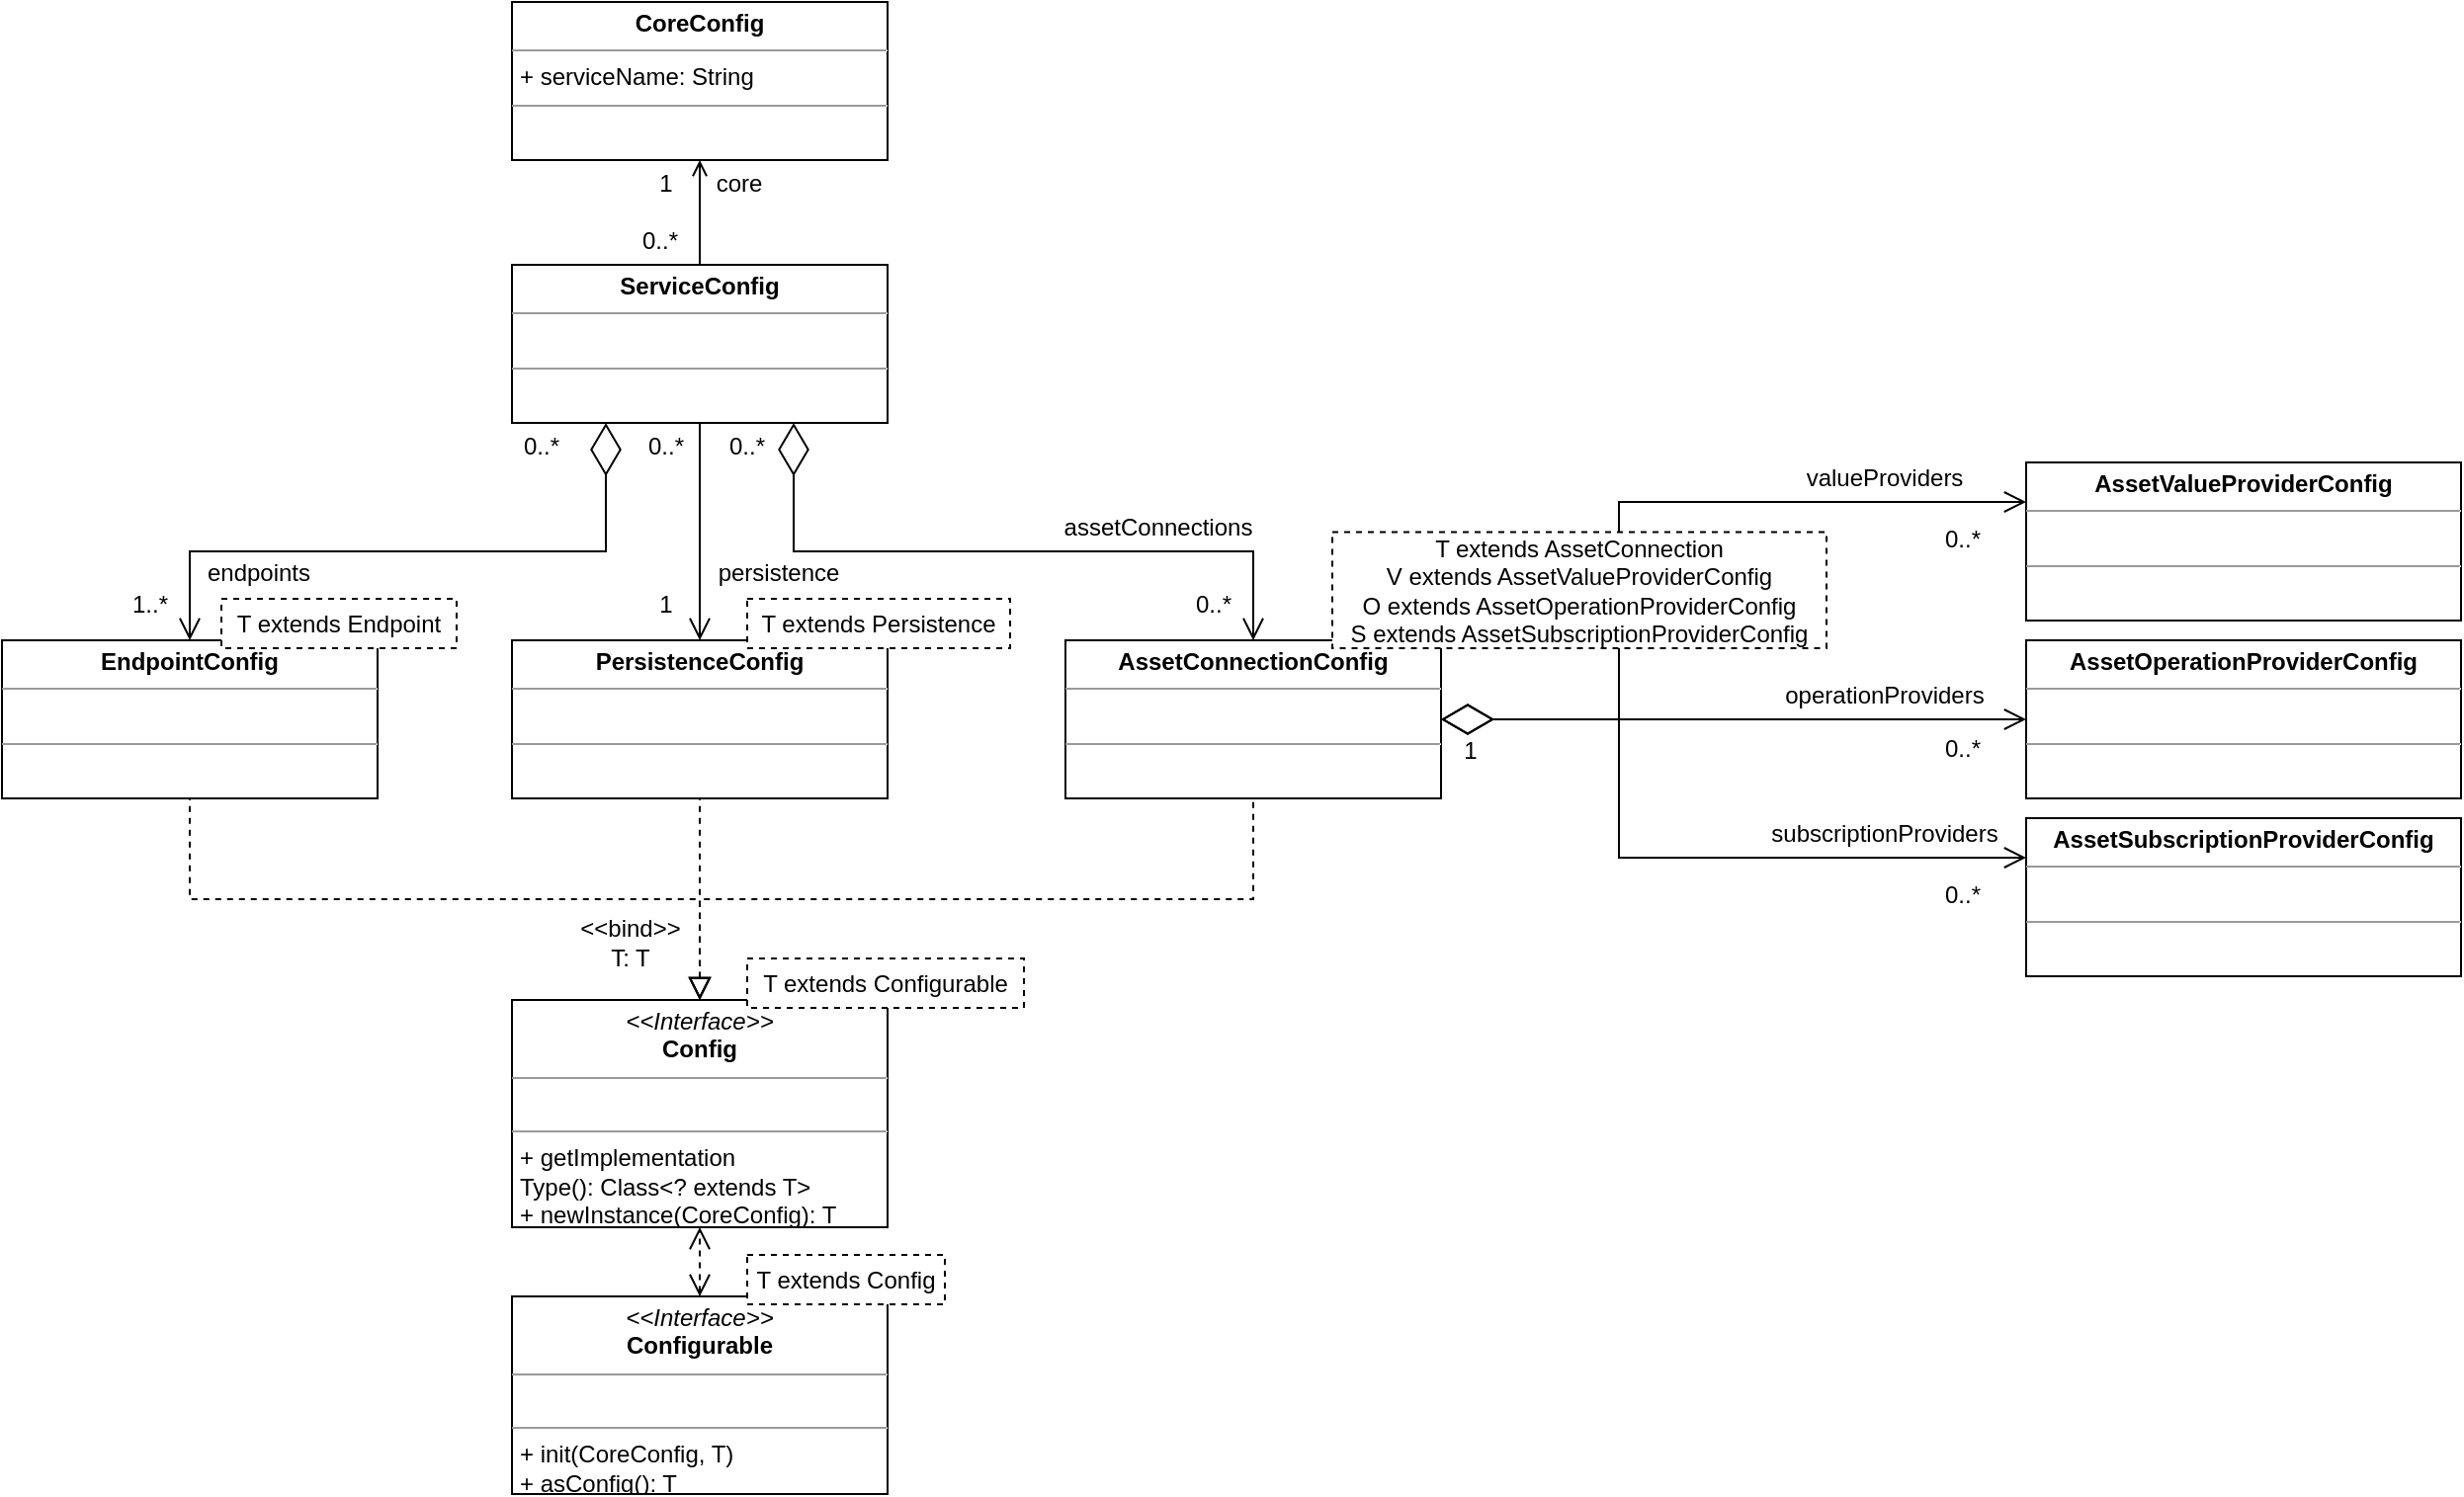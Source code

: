 <mxfile version="15.7.3" type="device"><diagram id="C5RBs43oDa-KdzZeNtuy" name="Page-1"><mxGraphModel dx="1422" dy="865" grid="1" gridSize="10" guides="1" tooltips="1" connect="1" arrows="1" fold="1" page="1" pageScale="1" pageWidth="827" pageHeight="1169" math="0" shadow="0"><root><mxCell id="WIyWlLk6GJQsqaUBKTNV-0"/><mxCell id="WIyWlLk6GJQsqaUBKTNV-1" parent="WIyWlLk6GJQsqaUBKTNV-0"/><mxCell id="cDRWXxOUIZDogrGN_clz-18" value="&lt;p style=&quot;margin: 0px ; margin-top: 4px ; text-align: center&quot;&gt;&lt;b&gt;CoreConfig&lt;/b&gt;&lt;/p&gt;&lt;hr size=&quot;1&quot;&gt;&lt;p style=&quot;margin: 0px ; margin-left: 4px&quot;&gt;+ serviceName: String&lt;/p&gt;&lt;hr size=&quot;1&quot;&gt;&lt;p style=&quot;margin: 0px ; margin-left: 4px&quot;&gt;&lt;br&gt;&lt;/p&gt;" style="verticalAlign=top;align=left;overflow=fill;fontSize=12;fontFamily=Helvetica;html=1;" parent="WIyWlLk6GJQsqaUBKTNV-1" vertex="1"><mxGeometry x="268" y="10" width="190" height="80" as="geometry"/></mxCell><mxCell id="cDRWXxOUIZDogrGN_clz-25" value="&lt;p style=&quot;margin: 0px ; margin-top: 4px ; text-align: center&quot;&gt;&lt;i&gt;&amp;lt;&amp;lt;Interface&amp;gt;&amp;gt;&lt;/i&gt;&lt;br&gt;&lt;b&gt;Config&lt;/b&gt;&lt;/p&gt;&lt;hr size=&quot;1&quot;&gt;&lt;p style=&quot;margin: 0px ; margin-left: 4px&quot;&gt;&lt;br&gt;&lt;/p&gt;&lt;hr size=&quot;1&quot;&gt;&lt;p style=&quot;margin: 0px ; margin-left: 4px&quot;&gt;+ getImplementation&lt;/p&gt;&lt;p style=&quot;margin: 0px ; margin-left: 4px&quot;&gt;Type(): Class&amp;lt;? extends T&amp;gt;&lt;/p&gt;&lt;p style=&quot;margin: 0px ; margin-left: 4px&quot;&gt;+ newInstance(CoreConfig): T&lt;/p&gt;" style="verticalAlign=top;align=left;overflow=fill;fontSize=12;fontFamily=Helvetica;html=1;" parent="WIyWlLk6GJQsqaUBKTNV-1" vertex="1"><mxGeometry x="268" y="515" width="190" height="115" as="geometry"/></mxCell><mxCell id="cDRWXxOUIZDogrGN_clz-31" value="T extends Configurable" style="rounded=0;whiteSpace=wrap;html=1;dashed=1;" parent="WIyWlLk6GJQsqaUBKTNV-1" vertex="1"><mxGeometry x="387" y="494" width="140" height="25" as="geometry"/></mxCell><mxCell id="cDRWXxOUIZDogrGN_clz-32" value="&lt;p style=&quot;margin: 0px ; margin-top: 4px ; text-align: center&quot;&gt;&lt;i&gt;&amp;lt;&amp;lt;Interface&amp;gt;&amp;gt;&lt;/i&gt;&lt;br&gt;&lt;b&gt;Configurable&lt;/b&gt;&lt;/p&gt;&lt;hr size=&quot;1&quot;&gt;&lt;p style=&quot;margin: 0px ; margin-left: 4px&quot;&gt;&lt;br&gt;&lt;/p&gt;&lt;hr size=&quot;1&quot;&gt;&lt;p style=&quot;margin: 0px ; margin-left: 4px&quot;&gt;+ init(CoreConfig, T)&lt;/p&gt;&lt;p style=&quot;margin: 0px ; margin-left: 4px&quot;&gt;+ asConfig(): T&lt;/p&gt;" style="verticalAlign=top;align=left;overflow=fill;fontSize=12;fontFamily=Helvetica;html=1;" parent="WIyWlLk6GJQsqaUBKTNV-1" vertex="1"><mxGeometry x="268" y="665" width="190" height="100" as="geometry"/></mxCell><mxCell id="cDRWXxOUIZDogrGN_clz-33" value="T extends Config" style="rounded=0;whiteSpace=wrap;html=1;dashed=1;" parent="WIyWlLk6GJQsqaUBKTNV-1" vertex="1"><mxGeometry x="387" y="644" width="100" height="25" as="geometry"/></mxCell><mxCell id="cDRWXxOUIZDogrGN_clz-41" value="" style="edgeStyle=orthogonalEdgeStyle;rounded=0;orthogonalLoop=1;jettySize=auto;html=1;startArrow=none;startFill=0;endArrow=open;endFill=0;endSize=9;" parent="WIyWlLk6GJQsqaUBKTNV-1" source="cDRWXxOUIZDogrGN_clz-34" target="cDRWXxOUIZDogrGN_clz-40" edge="1"><mxGeometry relative="1" as="geometry"/></mxCell><mxCell id="cDRWXxOUIZDogrGN_clz-34" value="&lt;p style=&quot;margin: 0px ; margin-top: 4px ; text-align: center&quot;&gt;&lt;b&gt;ServiceConfig&lt;/b&gt;&lt;/p&gt;&lt;hr size=&quot;1&quot;&gt;&lt;p style=&quot;margin: 0px ; margin-left: 4px&quot;&gt;&lt;br&gt;&lt;/p&gt;&lt;hr size=&quot;1&quot;&gt;&lt;p style=&quot;margin: 0px ; margin-left: 4px&quot;&gt;&lt;br&gt;&lt;/p&gt;" style="verticalAlign=top;align=left;overflow=fill;fontSize=12;fontFamily=Helvetica;html=1;" parent="WIyWlLk6GJQsqaUBKTNV-1" vertex="1"><mxGeometry x="268" y="143" width="190" height="80" as="geometry"/></mxCell><mxCell id="cDRWXxOUIZDogrGN_clz-37" value="" style="endArrow=open;startArrow=open;html=1;rounded=0;edgeStyle=orthogonalEdgeStyle;endFill=0;startFill=0;entryX=0.5;entryY=1;entryDx=0;entryDy=0;dashed=1;endSize=9;startSize=9;" parent="WIyWlLk6GJQsqaUBKTNV-1" source="cDRWXxOUIZDogrGN_clz-32" target="cDRWXxOUIZDogrGN_clz-25" edge="1"><mxGeometry width="50" height="50" relative="1" as="geometry"><mxPoint x="343" y="663" as="sourcePoint"/><mxPoint x="148" y="773" as="targetPoint"/></mxGeometry></mxCell><mxCell id="cDRWXxOUIZDogrGN_clz-44" value="" style="edgeStyle=orthogonalEdgeStyle;rounded=0;orthogonalLoop=1;jettySize=auto;html=1;startArrow=block;startFill=0;endArrow=none;endFill=0;startSize=9;sourcePerimeterSpacing=0;dashed=1;entryX=0.5;entryY=1;entryDx=0;entryDy=0;exitX=0.5;exitY=0;exitDx=0;exitDy=0;endSize=6;" parent="WIyWlLk6GJQsqaUBKTNV-1" source="cDRWXxOUIZDogrGN_clz-25" target="cDRWXxOUIZDogrGN_clz-39" edge="1"><mxGeometry relative="1" as="geometry"><mxPoint x="148" y="493" as="sourcePoint"/></mxGeometry></mxCell><mxCell id="cDRWXxOUIZDogrGN_clz-39" value="&lt;p style=&quot;margin: 0px ; margin-top: 4px ; text-align: center&quot;&gt;&lt;b&gt;EndpointConfig&lt;/b&gt;&lt;/p&gt;&lt;hr size=&quot;1&quot;&gt;&lt;p style=&quot;margin: 0px ; margin-left: 4px&quot;&gt;&lt;br&gt;&lt;/p&gt;&lt;hr size=&quot;1&quot;&gt;&lt;p style=&quot;margin: 0px ; margin-left: 4px&quot;&gt;&lt;br&gt;&lt;/p&gt;" style="verticalAlign=top;align=left;overflow=fill;fontSize=12;fontFamily=Helvetica;html=1;" parent="WIyWlLk6GJQsqaUBKTNV-1" vertex="1"><mxGeometry x="10" y="333" width="190" height="80" as="geometry"/></mxCell><mxCell id="cDRWXxOUIZDogrGN_clz-40" value="&lt;p style=&quot;margin: 0px ; margin-top: 4px ; text-align: center&quot;&gt;&lt;b&gt;PersistenceConfig&lt;/b&gt;&lt;/p&gt;&lt;hr size=&quot;1&quot;&gt;&lt;p style=&quot;margin: 0px ; margin-left: 4px&quot;&gt;&lt;br&gt;&lt;/p&gt;&lt;hr size=&quot;1&quot;&gt;&lt;p style=&quot;margin: 0px ; margin-left: 4px&quot;&gt;&lt;br&gt;&lt;/p&gt;" style="verticalAlign=top;align=left;overflow=fill;fontSize=12;fontFamily=Helvetica;html=1;" parent="WIyWlLk6GJQsqaUBKTNV-1" vertex="1"><mxGeometry x="268" y="333" width="190" height="80" as="geometry"/></mxCell><mxCell id="cDRWXxOUIZDogrGN_clz-42" value="" style="edgeStyle=orthogonalEdgeStyle;rounded=0;orthogonalLoop=1;jettySize=auto;html=1;startArrow=diamondThin;startFill=0;endArrow=open;endFill=0;exitX=0.25;exitY=1;exitDx=0;exitDy=0;sourcePerimeterSpacing=0;startSize=24;endSize=9;" parent="WIyWlLk6GJQsqaUBKTNV-1" source="cDRWXxOUIZDogrGN_clz-34" target="cDRWXxOUIZDogrGN_clz-39" edge="1"><mxGeometry relative="1" as="geometry"><mxPoint x="373" y="233" as="sourcePoint"/><mxPoint x="453" y="343" as="targetPoint"/></mxGeometry></mxCell><mxCell id="cDRWXxOUIZDogrGN_clz-43" value="" style="edgeStyle=orthogonalEdgeStyle;rounded=0;orthogonalLoop=1;jettySize=auto;html=1;startArrow=none;startFill=0;endArrow=open;endFill=0;exitX=0.5;exitY=0;exitDx=0;exitDy=0;entryX=0.5;entryY=1;entryDx=0;entryDy=0;" parent="WIyWlLk6GJQsqaUBKTNV-1" source="cDRWXxOUIZDogrGN_clz-34" target="cDRWXxOUIZDogrGN_clz-18" edge="1"><mxGeometry relative="1" as="geometry"><mxPoint x="373" y="233" as="sourcePoint"/><mxPoint x="453" y="343" as="targetPoint"/></mxGeometry></mxCell><mxCell id="_TQu3kVdMZ9DiTw7BjgN-1" value="&lt;p style=&quot;margin: 0px ; margin-top: 4px ; text-align: center&quot;&gt;&lt;b&gt;AssetValueProviderConfig&lt;/b&gt;&lt;/p&gt;&lt;hr size=&quot;1&quot;&gt;&lt;p style=&quot;margin: 0px ; margin-left: 4px&quot;&gt;&lt;br&gt;&lt;/p&gt;&lt;hr size=&quot;1&quot;&gt;&lt;p style=&quot;margin: 0px ; margin-left: 4px&quot;&gt;&lt;br&gt;&lt;/p&gt;" style="verticalAlign=top;align=left;overflow=fill;fontSize=12;fontFamily=Helvetica;html=1;" parent="WIyWlLk6GJQsqaUBKTNV-1" vertex="1"><mxGeometry x="1034" y="243" width="220" height="80" as="geometry"/></mxCell><mxCell id="_TQu3kVdMZ9DiTw7BjgN-2" value="&lt;p style=&quot;margin: 0px ; margin-top: 4px ; text-align: center&quot;&gt;&lt;b&gt;AssetOperationProviderConfig&lt;/b&gt;&lt;/p&gt;&lt;hr size=&quot;1&quot;&gt;&lt;p style=&quot;margin: 0px ; margin-left: 4px&quot;&gt;&lt;br&gt;&lt;/p&gt;&lt;hr size=&quot;1&quot;&gt;&lt;p style=&quot;margin: 0px ; margin-left: 4px&quot;&gt;&lt;br&gt;&lt;/p&gt;" style="verticalAlign=top;align=left;overflow=fill;fontSize=12;fontFamily=Helvetica;html=1;" parent="WIyWlLk6GJQsqaUBKTNV-1" vertex="1"><mxGeometry x="1034" y="333" width="220" height="80" as="geometry"/></mxCell><mxCell id="_TQu3kVdMZ9DiTw7BjgN-3" value="&lt;p style=&quot;margin: 0px ; margin-top: 4px ; text-align: center&quot;&gt;&lt;b&gt;AssetSubscriptionProviderConfig&lt;/b&gt;&lt;/p&gt;&lt;hr size=&quot;1&quot;&gt;&lt;p style=&quot;margin: 0px ; margin-left: 4px&quot;&gt;&lt;br&gt;&lt;/p&gt;&lt;hr size=&quot;1&quot;&gt;&lt;p style=&quot;margin: 0px ; margin-left: 4px&quot;&gt;&lt;br&gt;&lt;/p&gt;" style="verticalAlign=top;align=left;overflow=fill;fontSize=12;fontFamily=Helvetica;html=1;" parent="WIyWlLk6GJQsqaUBKTNV-1" vertex="1"><mxGeometry x="1034" y="423" width="220" height="80" as="geometry"/></mxCell><mxCell id="_TQu3kVdMZ9DiTw7BjgN-4" value="" style="edgeStyle=orthogonalEdgeStyle;rounded=0;orthogonalLoop=1;jettySize=auto;html=1;startArrow=diamondThin;startFill=0;endArrow=open;endFill=0;exitX=1;exitY=0.5;exitDx=0;exitDy=0;sourcePerimeterSpacing=0;startSize=24;entryX=0;entryY=0.25;entryDx=0;entryDy=0;endSize=9;" parent="WIyWlLk6GJQsqaUBKTNV-1" source="_TQu3kVdMZ9DiTw7BjgN-63" target="_TQu3kVdMZ9DiTw7BjgN-1" edge="1"><mxGeometry relative="1" as="geometry"><mxPoint x="738" y="373" as="sourcePoint"/><mxPoint x="442" y="343" as="targetPoint"/><Array as="points"><mxPoint x="828" y="373"/><mxPoint x="828" y="263"/></Array></mxGeometry></mxCell><mxCell id="_TQu3kVdMZ9DiTw7BjgN-5" value="" style="edgeStyle=orthogonalEdgeStyle;rounded=0;orthogonalLoop=1;jettySize=auto;html=1;startArrow=diamondThin;startFill=0;endArrow=open;endFill=0;sourcePerimeterSpacing=0;startSize=24;entryX=0;entryY=0.5;entryDx=0;entryDy=0;endSize=9;exitX=1;exitY=0.5;exitDx=0;exitDy=0;" parent="WIyWlLk6GJQsqaUBKTNV-1" source="_TQu3kVdMZ9DiTw7BjgN-63" target="_TQu3kVdMZ9DiTw7BjgN-2" edge="1"><mxGeometry relative="1" as="geometry"><mxPoint x="738" y="373" as="sourcePoint"/><mxPoint x="1027" y="373" as="targetPoint"/></mxGeometry></mxCell><mxCell id="_TQu3kVdMZ9DiTw7BjgN-6" value="" style="edgeStyle=orthogonalEdgeStyle;rounded=0;orthogonalLoop=1;jettySize=auto;html=1;startArrow=diamondThin;startFill=0;endArrow=open;endFill=0;sourcePerimeterSpacing=0;startSize=24;entryX=0;entryY=0.25;entryDx=0;entryDy=0;endSize=9;exitX=1;exitY=0.5;exitDx=0;exitDy=0;" parent="WIyWlLk6GJQsqaUBKTNV-1" source="_TQu3kVdMZ9DiTw7BjgN-63" target="_TQu3kVdMZ9DiTw7BjgN-3" edge="1"><mxGeometry relative="1" as="geometry"><mxPoint x="738" y="373" as="sourcePoint"/><mxPoint x="1047" y="283" as="targetPoint"/><Array as="points"><mxPoint x="828" y="373"/><mxPoint x="828" y="443"/></Array></mxGeometry></mxCell><mxCell id="_TQu3kVdMZ9DiTw7BjgN-8" value="" style="edgeStyle=orthogonalEdgeStyle;rounded=0;orthogonalLoop=1;jettySize=auto;html=1;startArrow=diamondThin;startFill=0;endArrow=open;endFill=0;exitX=0.75;exitY=1;exitDx=0;exitDy=0;sourcePerimeterSpacing=0;startSize=24;entryX=0.5;entryY=0;entryDx=0;entryDy=0;endSize=9;" parent="WIyWlLk6GJQsqaUBKTNV-1" source="cDRWXxOUIZDogrGN_clz-34" target="_TQu3kVdMZ9DiTw7BjgN-63" edge="1"><mxGeometry relative="1" as="geometry"><mxPoint x="325.5" y="233" as="sourcePoint"/><mxPoint x="643" y="333" as="targetPoint"/></mxGeometry></mxCell><mxCell id="_TQu3kVdMZ9DiTw7BjgN-9" value="1" style="text;html=1;strokeColor=none;fillColor=none;align=center;verticalAlign=middle;whiteSpace=wrap;rounded=0;" parent="WIyWlLk6GJQsqaUBKTNV-1" vertex="1"><mxGeometry x="331" y="94" width="30" height="15" as="geometry"/></mxCell><mxCell id="_TQu3kVdMZ9DiTw7BjgN-10" value="0..*" style="text;html=1;strokeColor=none;fillColor=none;align=center;verticalAlign=middle;whiteSpace=wrap;rounded=0;" parent="WIyWlLk6GJQsqaUBKTNV-1" vertex="1"><mxGeometry x="328" y="123" width="30" height="15" as="geometry"/></mxCell><mxCell id="_TQu3kVdMZ9DiTw7BjgN-11" value="core" style="text;html=1;strokeColor=none;fillColor=none;align=center;verticalAlign=middle;whiteSpace=wrap;rounded=0;" parent="WIyWlLk6GJQsqaUBKTNV-1" vertex="1"><mxGeometry x="368" y="94" width="30" height="15" as="geometry"/></mxCell><mxCell id="_TQu3kVdMZ9DiTw7BjgN-12" value="0..*" style="text;html=1;strokeColor=none;fillColor=none;align=center;verticalAlign=middle;whiteSpace=wrap;rounded=0;" parent="WIyWlLk6GJQsqaUBKTNV-1" vertex="1"><mxGeometry x="268" y="227" width="30" height="15" as="geometry"/></mxCell><mxCell id="_TQu3kVdMZ9DiTw7BjgN-13" value="1..*" style="text;html=1;strokeColor=none;fillColor=none;align=center;verticalAlign=middle;whiteSpace=wrap;rounded=0;" parent="WIyWlLk6GJQsqaUBKTNV-1" vertex="1"><mxGeometry x="70" y="307.13" width="30" height="15" as="geometry"/></mxCell><mxCell id="_TQu3kVdMZ9DiTw7BjgN-14" value="endpoints" style="text;html=1;strokeColor=none;fillColor=none;align=center;verticalAlign=middle;whiteSpace=wrap;rounded=0;" parent="WIyWlLk6GJQsqaUBKTNV-1" vertex="1"><mxGeometry x="110" y="291.13" width="60" height="15" as="geometry"/></mxCell><mxCell id="_TQu3kVdMZ9DiTw7BjgN-15" value="0..*" style="text;html=1;strokeColor=none;fillColor=none;align=center;verticalAlign=middle;whiteSpace=wrap;rounded=0;" parent="WIyWlLk6GJQsqaUBKTNV-1" vertex="1"><mxGeometry x="331" y="227" width="30" height="15" as="geometry"/></mxCell><mxCell id="_TQu3kVdMZ9DiTw7BjgN-16" value="1" style="text;html=1;strokeColor=none;fillColor=none;align=center;verticalAlign=middle;whiteSpace=wrap;rounded=0;" parent="WIyWlLk6GJQsqaUBKTNV-1" vertex="1"><mxGeometry x="331" y="307.13" width="30" height="15" as="geometry"/></mxCell><mxCell id="_TQu3kVdMZ9DiTw7BjgN-17" value="persistence" style="text;html=1;strokeColor=none;fillColor=none;align=center;verticalAlign=middle;whiteSpace=wrap;rounded=0;" parent="WIyWlLk6GJQsqaUBKTNV-1" vertex="1"><mxGeometry x="368" y="291.75" width="70" height="15" as="geometry"/></mxCell><mxCell id="_TQu3kVdMZ9DiTw7BjgN-18" value="0..*" style="text;html=1;strokeColor=none;fillColor=none;align=center;verticalAlign=middle;whiteSpace=wrap;rounded=0;" parent="WIyWlLk6GJQsqaUBKTNV-1" vertex="1"><mxGeometry x="372" y="227" width="30" height="15" as="geometry"/></mxCell><mxCell id="_TQu3kVdMZ9DiTw7BjgN-19" value="0..*" style="text;html=1;strokeColor=none;fillColor=none;align=center;verticalAlign=middle;whiteSpace=wrap;rounded=0;" parent="WIyWlLk6GJQsqaUBKTNV-1" vertex="1"><mxGeometry x="608" y="307.13" width="30" height="15" as="geometry"/></mxCell><mxCell id="_TQu3kVdMZ9DiTw7BjgN-20" value="assetConnections" style="text;html=1;strokeColor=none;fillColor=none;align=center;verticalAlign=middle;whiteSpace=wrap;rounded=0;" parent="WIyWlLk6GJQsqaUBKTNV-1" vertex="1"><mxGeometry x="540" y="268.25" width="110" height="15" as="geometry"/></mxCell><mxCell id="_TQu3kVdMZ9DiTw7BjgN-21" value="1" style="text;html=1;strokeColor=none;fillColor=none;align=center;verticalAlign=middle;whiteSpace=wrap;rounded=0;" parent="WIyWlLk6GJQsqaUBKTNV-1" vertex="1"><mxGeometry x="738" y="381.5" width="30" height="15" as="geometry"/></mxCell><mxCell id="_TQu3kVdMZ9DiTw7BjgN-22" value="valueProviders" style="text;html=1;strokeColor=none;fillColor=none;align=center;verticalAlign=middle;whiteSpace=wrap;rounded=0;" parent="WIyWlLk6GJQsqaUBKTNV-1" vertex="1"><mxGeometry x="908" y="243" width="109" height="15" as="geometry"/></mxCell><mxCell id="_TQu3kVdMZ9DiTw7BjgN-26" value="0..*" style="text;html=1;strokeColor=none;fillColor=none;align=center;verticalAlign=middle;whiteSpace=wrap;rounded=0;" parent="WIyWlLk6GJQsqaUBKTNV-1" vertex="1"><mxGeometry x="987" y="273.63" width="30" height="17.5" as="geometry"/></mxCell><mxCell id="_TQu3kVdMZ9DiTw7BjgN-28" value="0..*" style="text;html=1;strokeColor=none;fillColor=none;align=center;verticalAlign=middle;whiteSpace=wrap;rounded=0;" parent="WIyWlLk6GJQsqaUBKTNV-1" vertex="1"><mxGeometry x="987" y="379" width="30" height="17.5" as="geometry"/></mxCell><mxCell id="_TQu3kVdMZ9DiTw7BjgN-29" value="0..*" style="text;html=1;strokeColor=none;fillColor=none;align=center;verticalAlign=middle;whiteSpace=wrap;rounded=0;" parent="WIyWlLk6GJQsqaUBKTNV-1" vertex="1"><mxGeometry x="987" y="453" width="30" height="17.5" as="geometry"/></mxCell><mxCell id="_TQu3kVdMZ9DiTw7BjgN-48" value="" style="edgeStyle=orthogonalEdgeStyle;rounded=0;orthogonalLoop=1;jettySize=auto;html=1;startArrow=block;startFill=0;endArrow=none;endFill=0;startSize=9;sourcePerimeterSpacing=0;dashed=1;entryX=0.5;entryY=1;entryDx=0;entryDy=0;exitX=0.5;exitY=0;exitDx=0;exitDy=0;endSize=6;" parent="WIyWlLk6GJQsqaUBKTNV-1" source="cDRWXxOUIZDogrGN_clz-25" target="_TQu3kVdMZ9DiTw7BjgN-63" edge="1"><mxGeometry relative="1" as="geometry"><mxPoint x="353" y="525" as="sourcePoint"/><mxPoint x="643" y="413" as="targetPoint"/></mxGeometry></mxCell><mxCell id="_TQu3kVdMZ9DiTw7BjgN-49" value="" style="edgeStyle=orthogonalEdgeStyle;rounded=0;orthogonalLoop=1;jettySize=auto;html=1;startArrow=block;startFill=0;endArrow=none;endFill=0;startSize=9;sourcePerimeterSpacing=0;dashed=1;entryX=0.5;entryY=1;entryDx=0;entryDy=0;exitX=0.5;exitY=0;exitDx=0;exitDy=0;endSize=6;" parent="WIyWlLk6GJQsqaUBKTNV-1" source="cDRWXxOUIZDogrGN_clz-25" target="cDRWXxOUIZDogrGN_clz-40" edge="1"><mxGeometry relative="1" as="geometry"><mxPoint x="363" y="535" as="sourcePoint"/><mxPoint x="173" y="433" as="targetPoint"/></mxGeometry></mxCell><mxCell id="_TQu3kVdMZ9DiTw7BjgN-50" value="T extends Endpoint" style="rounded=0;whiteSpace=wrap;html=1;dashed=1;" parent="WIyWlLk6GJQsqaUBKTNV-1" vertex="1"><mxGeometry x="121" y="312" width="119" height="25" as="geometry"/></mxCell><mxCell id="_TQu3kVdMZ9DiTw7BjgN-51" value="&amp;lt;&amp;lt;bind&amp;gt;&amp;gt;&lt;br&gt;T: T" style="text;html=1;strokeColor=none;fillColor=none;align=center;verticalAlign=middle;whiteSpace=wrap;rounded=0;" parent="WIyWlLk6GJQsqaUBKTNV-1" vertex="1"><mxGeometry x="298" y="478" width="60" height="15" as="geometry"/></mxCell><mxCell id="_TQu3kVdMZ9DiTw7BjgN-53" value="T extends Persistence" style="rounded=0;whiteSpace=wrap;html=1;dashed=1;" parent="WIyWlLk6GJQsqaUBKTNV-1" vertex="1"><mxGeometry x="387" y="312" width="133" height="25" as="geometry"/></mxCell><mxCell id="_TQu3kVdMZ9DiTw7BjgN-58" value="operationProviders" style="text;html=1;strokeColor=none;fillColor=none;align=center;verticalAlign=middle;whiteSpace=wrap;rounded=0;" parent="WIyWlLk6GJQsqaUBKTNV-1" vertex="1"><mxGeometry x="908" y="353" width="109" height="15" as="geometry"/></mxCell><mxCell id="_TQu3kVdMZ9DiTw7BjgN-59" value="subscriptionProviders" style="text;html=1;strokeColor=none;fillColor=none;align=center;verticalAlign=middle;whiteSpace=wrap;rounded=0;" parent="WIyWlLk6GJQsqaUBKTNV-1" vertex="1"><mxGeometry x="903" y="423" width="119" height="15" as="geometry"/></mxCell><mxCell id="_TQu3kVdMZ9DiTw7BjgN-63" value="&lt;p style=&quot;margin: 0px ; margin-top: 4px ; text-align: center&quot;&gt;&lt;b&gt;AssetConnectionConfig&lt;/b&gt;&lt;/p&gt;&lt;hr size=&quot;1&quot;&gt;&lt;p style=&quot;margin: 0px ; margin-left: 4px&quot;&gt;&lt;br&gt;&lt;/p&gt;&lt;hr size=&quot;1&quot;&gt;&lt;p style=&quot;margin: 0px ; margin-left: 4px&quot;&gt;&lt;br&gt;&lt;/p&gt;" style="verticalAlign=top;align=left;overflow=fill;fontSize=12;fontFamily=Helvetica;html=1;" parent="WIyWlLk6GJQsqaUBKTNV-1" vertex="1"><mxGeometry x="548" y="333" width="190" height="80" as="geometry"/></mxCell><mxCell id="_TQu3kVdMZ9DiTw7BjgN-55" value="T extends AssetConnection&lt;br&gt;V extends AssetValueProviderConfig&lt;br&gt;O extends AssetOperationProviderConfig&lt;br&gt;S extends AssetSubscriptionProviderConfig" style="rounded=0;whiteSpace=wrap;html=1;dashed=1;" parent="WIyWlLk6GJQsqaUBKTNV-1" vertex="1"><mxGeometry x="683" y="278.25" width="250" height="58.75" as="geometry"/></mxCell></root></mxGraphModel></diagram></mxfile>